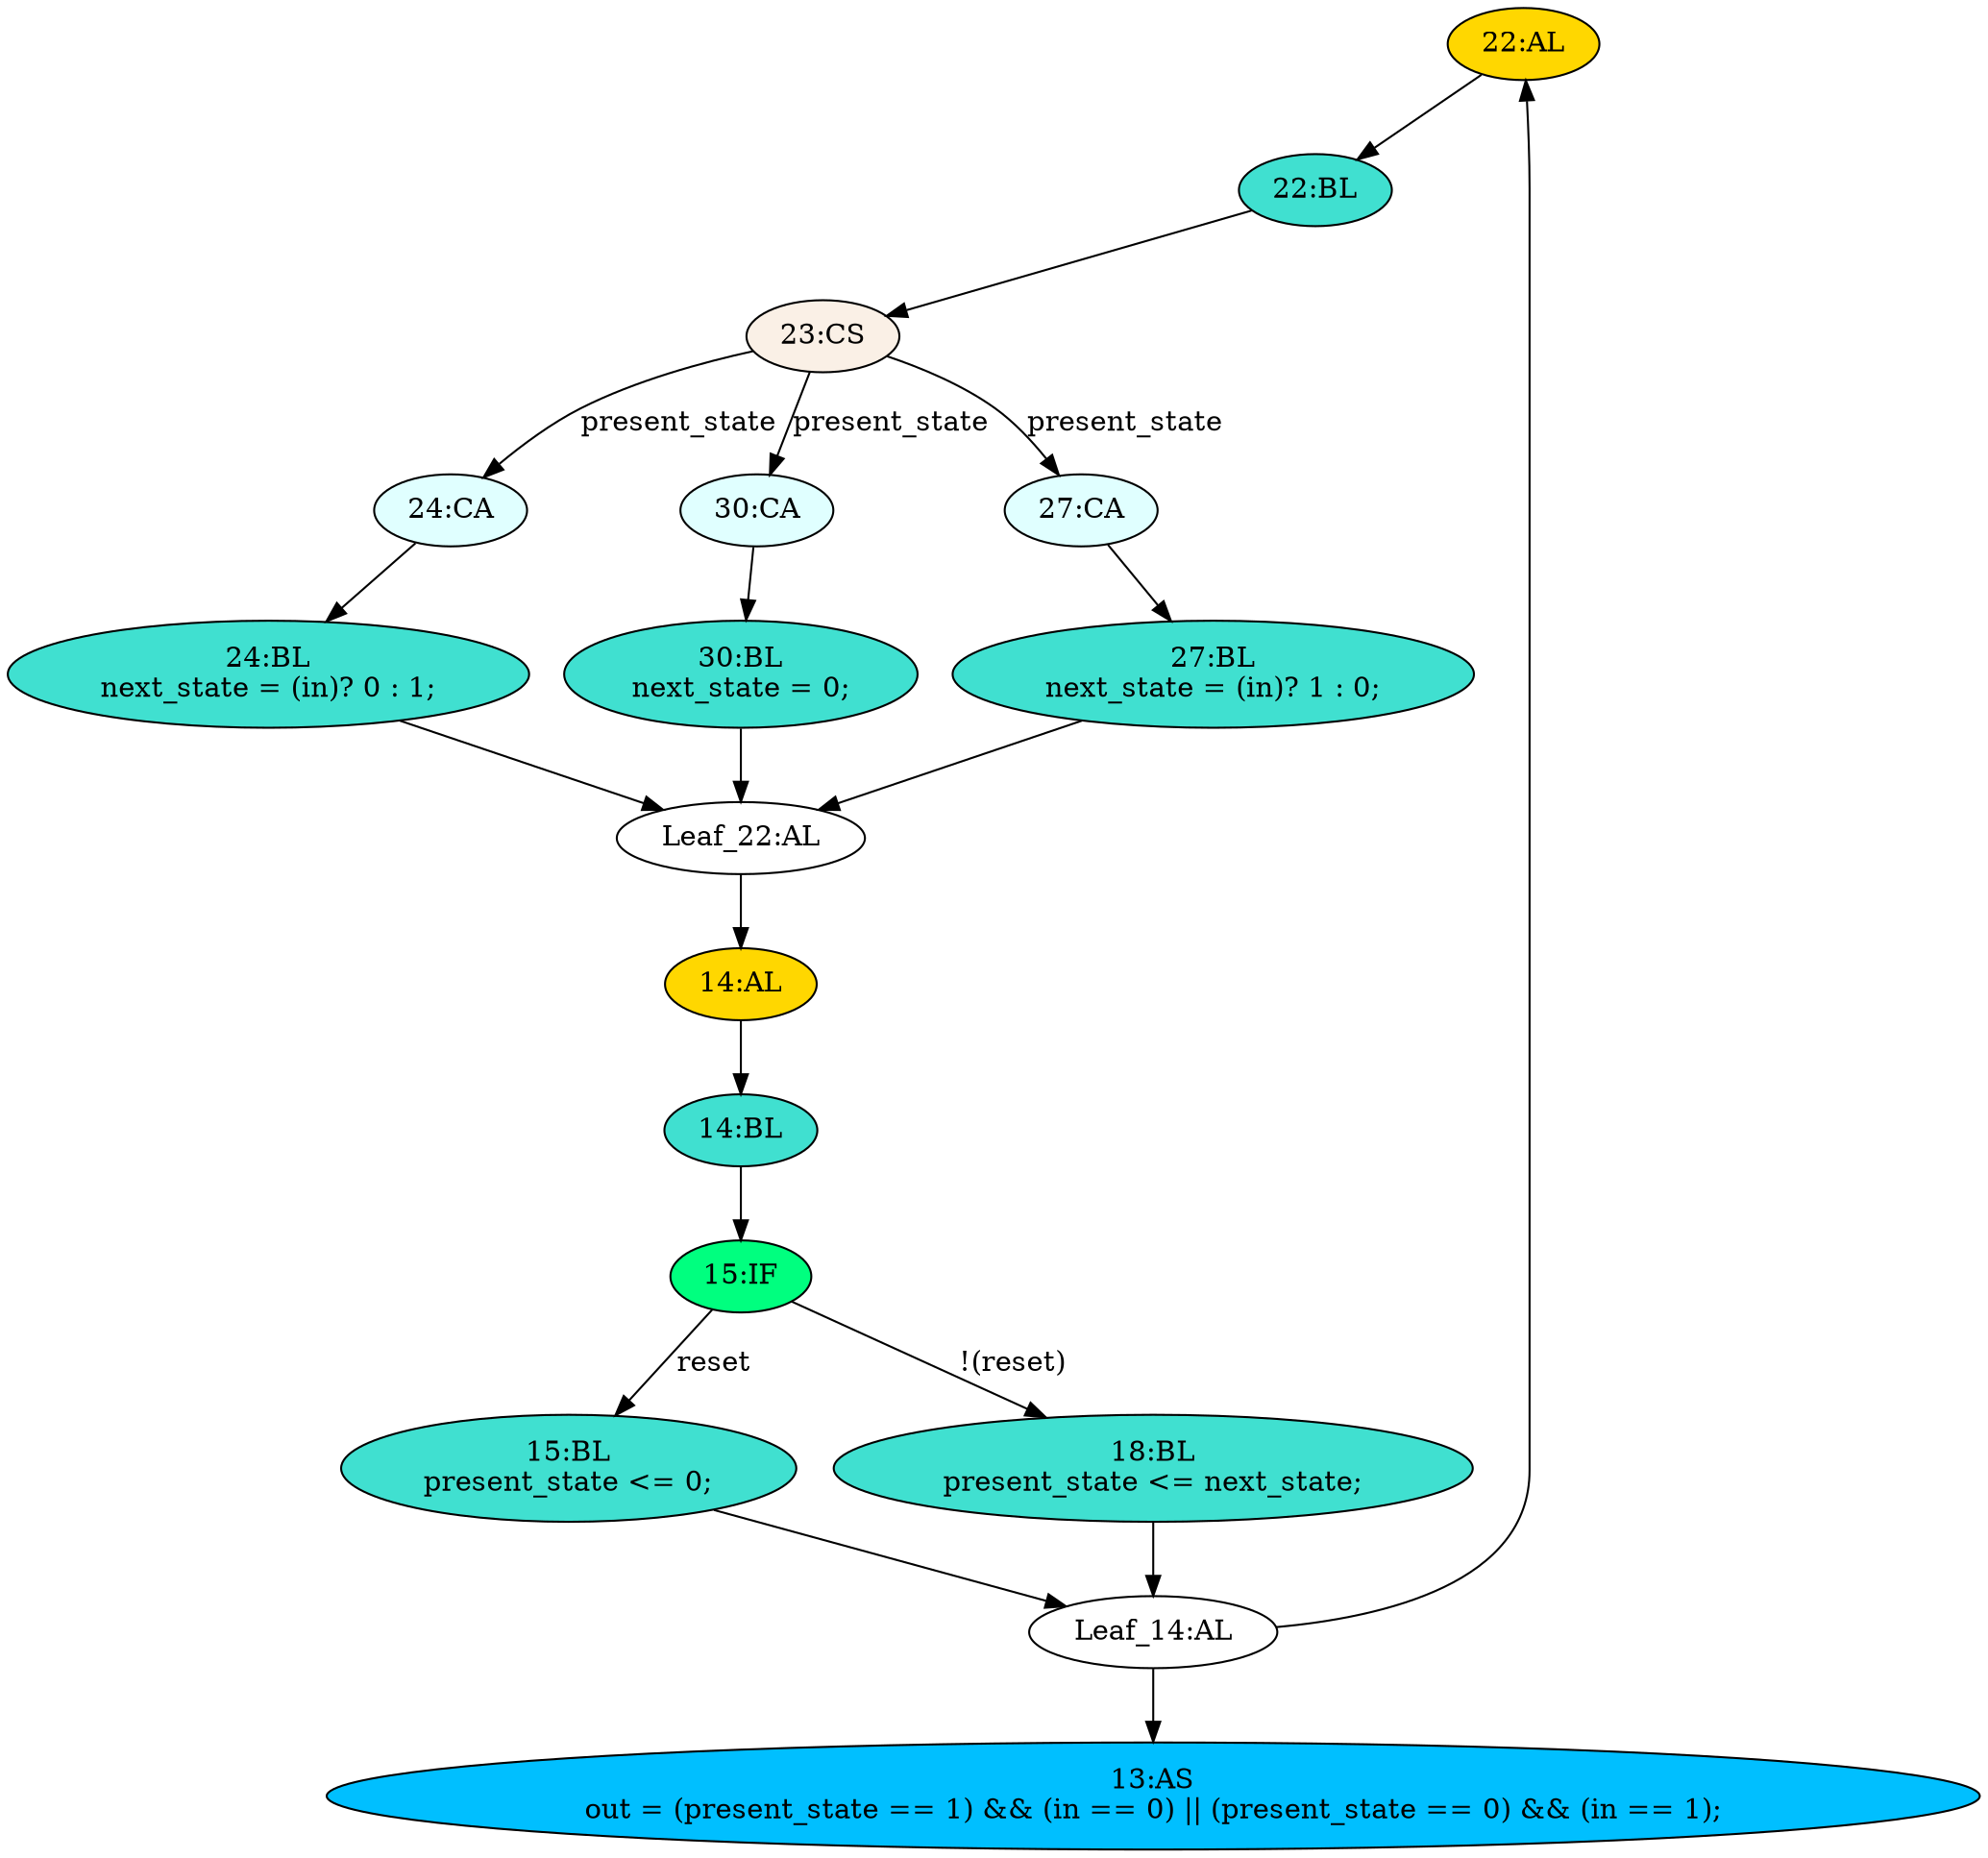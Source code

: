 strict digraph "compose( ,  )" {
	node [label="\N"];
	"22:AL"	[ast="<pyverilog.vparser.ast.Always object at 0x7f4547adee50>",
		clk_sens=False,
		fillcolor=gold,
		label="22:AL",
		sens="['present_state', 'in']",
		statements="[]",
		style=filled,
		typ=Always,
		use_var="['present_state', 'in']"];
	"22:BL"	[ast="<pyverilog.vparser.ast.Block object at 0x7f45477eae90>",
		fillcolor=turquoise,
		label="22:BL",
		statements="[]",
		style=filled,
		typ=Block];
	"22:AL" -> "22:BL"	[cond="[]",
		lineno=None];
	"24:CA"	[ast="<pyverilog.vparser.ast.Case object at 0x7f45477ea1d0>",
		fillcolor=lightcyan,
		label="24:CA",
		statements="[]",
		style=filled,
		typ=Case];
	"24:BL"	[ast="<pyverilog.vparser.ast.Block object at 0x7f45473d8b10>",
		fillcolor=turquoise,
		label="24:BL
next_state = (in)? 0 : 1;",
		statements="[<pyverilog.vparser.ast.BlockingSubstitution object at 0x7f4547786550>]",
		style=filled,
		typ=Block];
	"24:CA" -> "24:BL"	[cond="[]",
		lineno=None];
	"30:CA"	[ast="<pyverilog.vparser.ast.Case object at 0x7f45473d8990>",
		fillcolor=lightcyan,
		label="30:CA",
		statements="[]",
		style=filled,
		typ=Case];
	"30:BL"	[ast="<pyverilog.vparser.ast.Block object at 0x7f45473d8d50>",
		fillcolor=turquoise,
		label="30:BL
next_state = 0;",
		statements="[<pyverilog.vparser.ast.BlockingSubstitution object at 0x7f45473d8f10>]",
		style=filled,
		typ=Block];
	"30:CA" -> "30:BL"	[cond="[]",
		lineno=None];
	"15:BL"	[ast="<pyverilog.vparser.ast.Block object at 0x7f454777d4d0>",
		fillcolor=turquoise,
		label="15:BL
present_state <= 0;",
		statements="[<pyverilog.vparser.ast.NonblockingSubstitution object at 0x7f4547767e90>]",
		style=filled,
		typ=Block];
	"Leaf_14:AL"	[def_var="['present_state']",
		label="Leaf_14:AL"];
	"15:BL" -> "Leaf_14:AL"	[cond="[]",
		lineno=None];
	"23:CS"	[ast="<pyverilog.vparser.ast.CaseStatement object at 0x7f45473d8890>",
		fillcolor=linen,
		label="23:CS",
		statements="[]",
		style=filled,
		typ=CaseStatement];
	"22:BL" -> "23:CS"	[cond="[]",
		lineno=None];
	"Leaf_22:AL"	[def_var="['next_state']",
		label="Leaf_22:AL"];
	"30:BL" -> "Leaf_22:AL"	[cond="[]",
		lineno=None];
	"24:BL" -> "Leaf_22:AL"	[cond="[]",
		lineno=None];
	"14:AL"	[ast="<pyverilog.vparser.ast.Always object at 0x7f4547772650>",
		clk_sens=True,
		fillcolor=gold,
		label="14:AL",
		sens="['clk', 'reset']",
		statements="[]",
		style=filled,
		typ=Always,
		use_var="['reset', 'next_state']"];
	"14:BL"	[ast="<pyverilog.vparser.ast.Block object at 0x7f4547772250>",
		fillcolor=turquoise,
		label="14:BL",
		statements="[]",
		style=filled,
		typ=Block];
	"14:AL" -> "14:BL"	[cond="[]",
		lineno=None];
	"18:BL"	[ast="<pyverilog.vparser.ast.Block object at 0x7f4547767ad0>",
		fillcolor=turquoise,
		label="18:BL
present_state <= next_state;",
		statements="[<pyverilog.vparser.ast.NonblockingSubstitution object at 0x7f4547767350>]",
		style=filled,
		typ=Block];
	"18:BL" -> "Leaf_14:AL"	[cond="[]",
		lineno=None];
	"27:BL"	[ast="<pyverilog.vparser.ast.Block object at 0x7f45473d84d0>",
		fillcolor=turquoise,
		label="27:BL
next_state = (in)? 1 : 0;",
		statements="[<pyverilog.vparser.ast.BlockingSubstitution object at 0x7f45473d8bd0>]",
		style=filled,
		typ=Block];
	"27:BL" -> "Leaf_22:AL"	[cond="[]",
		lineno=None];
	"15:IF"	[ast="<pyverilog.vparser.ast.IfStatement object at 0x7f4547767850>",
		fillcolor=springgreen,
		label="15:IF",
		statements="[]",
		style=filled,
		typ=IfStatement];
	"14:BL" -> "15:IF"	[cond="[]",
		lineno=None];
	"27:CA"	[ast="<pyverilog.vparser.ast.Case object at 0x7f45473d8d10>",
		fillcolor=lightcyan,
		label="27:CA",
		statements="[]",
		style=filled,
		typ=Case];
	"27:CA" -> "27:BL"	[cond="[]",
		lineno=None];
	"23:CS" -> "24:CA"	[cond="['present_state']",
		label=present_state,
		lineno=23];
	"23:CS" -> "30:CA"	[cond="['present_state']",
		label=present_state,
		lineno=23];
	"23:CS" -> "27:CA"	[cond="['present_state']",
		label=present_state,
		lineno=23];
	"13:AS"	[ast="<pyverilog.vparser.ast.Assign object at 0x7f45477643d0>",
		def_var="['out']",
		fillcolor=deepskyblue,
		label="13:AS
out = (present_state == 1) && (in == 0) || (present_state == 0) && (in == 1);",
		statements="[]",
		style=filled,
		typ=Assign,
		use_var="['present_state', 'in', 'present_state', 'in']"];
	"15:IF" -> "15:BL"	[cond="['reset']",
		label=reset,
		lineno=15];
	"15:IF" -> "18:BL"	[cond="['reset']",
		label="!(reset)",
		lineno=15];
	"Leaf_22:AL" -> "14:AL";
	"Leaf_14:AL" -> "22:AL";
	"Leaf_14:AL" -> "13:AS";
}

